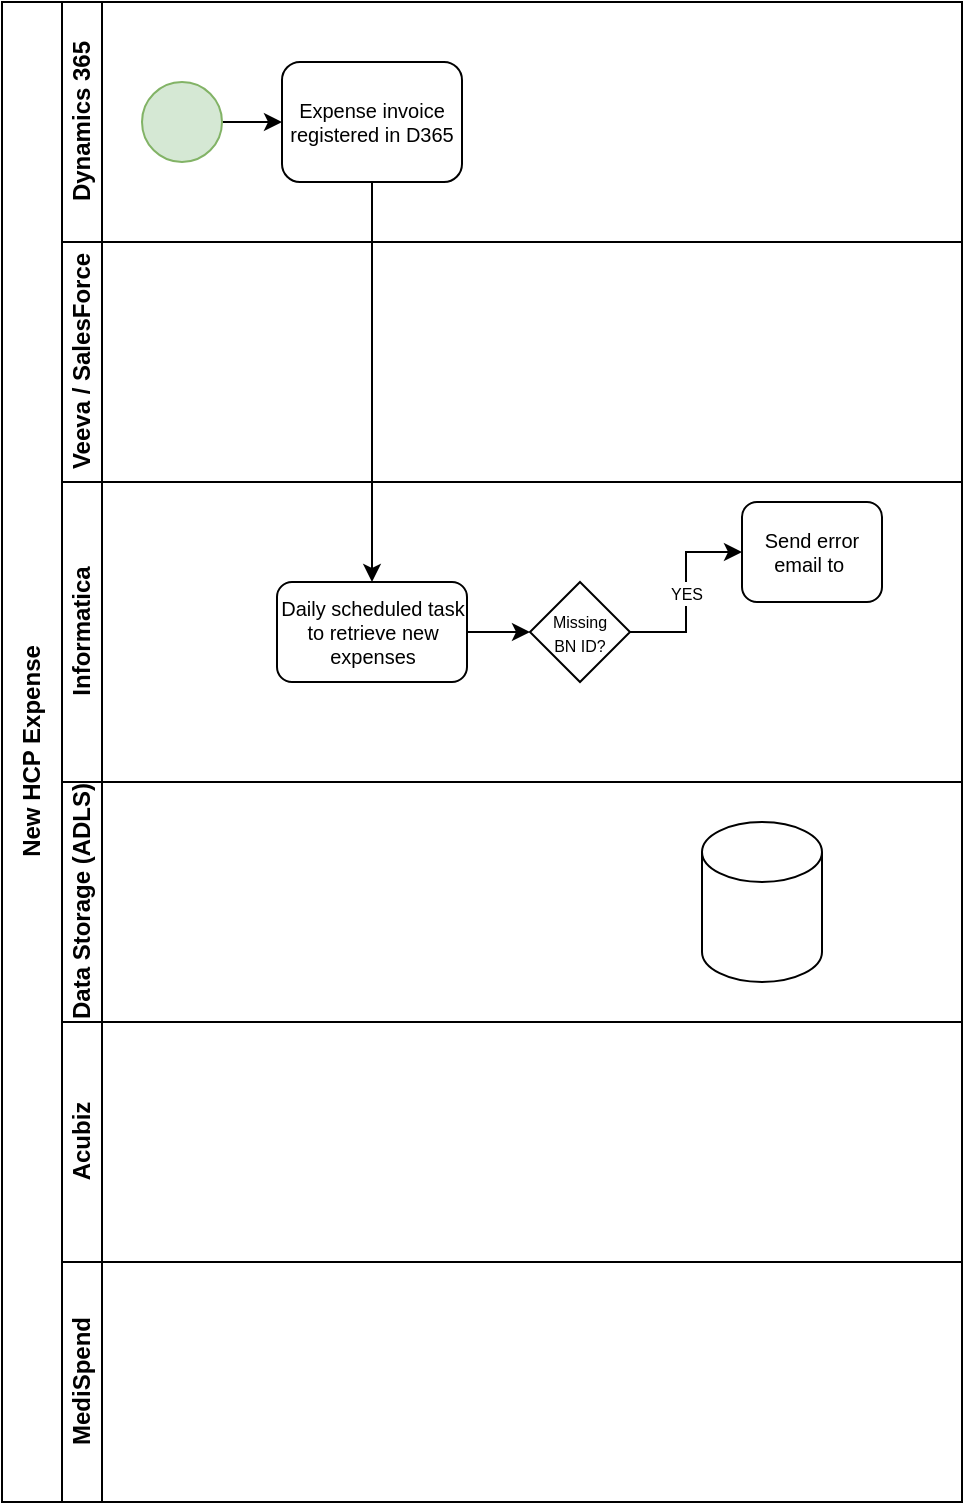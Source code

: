 <mxfile version="20.6.0" type="github">
  <diagram id="prtHgNgQTEPvFCAcTncT" name="Page-1">
    <mxGraphModel dx="538" dy="767" grid="1" gridSize="10" guides="1" tooltips="1" connect="1" arrows="1" fold="1" page="1" pageScale="1" pageWidth="827" pageHeight="1169" math="0" shadow="0">
      <root>
        <mxCell id="0" />
        <mxCell id="1" parent="0" />
        <mxCell id="dNxyNK7c78bLwvsdeMH5-19" value="New HCP Expense" style="swimlane;html=1;childLayout=stackLayout;resizeParent=1;resizeParentMax=0;horizontal=0;startSize=30;horizontalStack=0;" parent="1" vertex="1">
          <mxGeometry x="100" y="120" width="480" height="750" as="geometry" />
        </mxCell>
        <mxCell id="dNxyNK7c78bLwvsdeMH5-20" value="Dynamics 365" style="swimlane;html=1;startSize=20;horizontal=0;" parent="dNxyNK7c78bLwvsdeMH5-19" vertex="1">
          <mxGeometry x="30" width="450" height="120" as="geometry" />
        </mxCell>
        <mxCell id="dNxyNK7c78bLwvsdeMH5-25" value="" style="edgeStyle=orthogonalEdgeStyle;rounded=0;orthogonalLoop=1;jettySize=auto;html=1;entryX=0;entryY=0.5;entryDx=0;entryDy=0;" parent="dNxyNK7c78bLwvsdeMH5-20" source="dNxyNK7c78bLwvsdeMH5-23" target="CIw5gSJTklbzx09EW9PK-27" edge="1">
          <mxGeometry relative="1" as="geometry">
            <mxPoint x="120" y="60.0" as="targetPoint" />
          </mxGeometry>
        </mxCell>
        <mxCell id="dNxyNK7c78bLwvsdeMH5-23" value="" style="ellipse;whiteSpace=wrap;html=1;fillColor=#d5e8d4;strokeColor=#82b366;" parent="dNxyNK7c78bLwvsdeMH5-20" vertex="1">
          <mxGeometry x="40" y="40" width="40" height="40" as="geometry" />
        </mxCell>
        <mxCell id="CIw5gSJTklbzx09EW9PK-27" value="Expense invoice registered in D365" style="rounded=1;whiteSpace=wrap;html=1;fontSize=10;" vertex="1" parent="dNxyNK7c78bLwvsdeMH5-20">
          <mxGeometry x="110" y="30" width="90" height="60" as="geometry" />
        </mxCell>
        <mxCell id="dNxyNK7c78bLwvsdeMH5-21" value="Veeva / SalesForce" style="swimlane;html=1;startSize=20;horizontal=0;" parent="dNxyNK7c78bLwvsdeMH5-19" vertex="1">
          <mxGeometry x="30" y="120" width="450" height="120" as="geometry" />
        </mxCell>
        <mxCell id="dNxyNK7c78bLwvsdeMH5-22" value="Informatica" style="swimlane;html=1;startSize=20;horizontal=0;" parent="dNxyNK7c78bLwvsdeMH5-19" vertex="1">
          <mxGeometry x="30" y="240" width="450" height="150" as="geometry" />
        </mxCell>
        <mxCell id="CIw5gSJTklbzx09EW9PK-29" value="&lt;span style=&quot;font-size: 8px;&quot;&gt;YES&lt;/span&gt;" style="edgeStyle=orthogonalEdgeStyle;rounded=0;orthogonalLoop=1;jettySize=auto;html=1;exitX=1;exitY=0.5;exitDx=0;exitDy=0;entryX=0;entryY=0.5;entryDx=0;entryDy=0;fontSize=10;" edge="1" parent="dNxyNK7c78bLwvsdeMH5-22" source="CIw5gSJTklbzx09EW9PK-23" target="CIw5gSJTklbzx09EW9PK-28">
          <mxGeometry relative="1" as="geometry" />
        </mxCell>
        <mxCell id="CIw5gSJTklbzx09EW9PK-23" value="&lt;font style=&quot;font-size: 8px;&quot;&gt;Missing &lt;br&gt;BN ID?&lt;/font&gt;" style="rhombus;whiteSpace=wrap;html=1;fontSize=10;" vertex="1" parent="dNxyNK7c78bLwvsdeMH5-22">
          <mxGeometry x="234" y="50" width="50" height="50" as="geometry" />
        </mxCell>
        <mxCell id="CIw5gSJTklbzx09EW9PK-21" style="edgeStyle=orthogonalEdgeStyle;rounded=0;orthogonalLoop=1;jettySize=auto;html=1;fontSize=10;entryX=0;entryY=0.5;entryDx=0;entryDy=0;exitX=1;exitY=0.5;exitDx=0;exitDy=0;" edge="1" parent="dNxyNK7c78bLwvsdeMH5-22" source="CIw5gSJTklbzx09EW9PK-26" target="CIw5gSJTklbzx09EW9PK-23">
          <mxGeometry relative="1" as="geometry">
            <mxPoint x="215" y="60.034" as="sourcePoint" />
            <mxPoint x="330" y="20" as="targetPoint" />
          </mxGeometry>
        </mxCell>
        <mxCell id="CIw5gSJTklbzx09EW9PK-26" value="Daily scheduled task to retrieve new expenses" style="rounded=1;whiteSpace=wrap;html=1;fontSize=10;" vertex="1" parent="dNxyNK7c78bLwvsdeMH5-22">
          <mxGeometry x="107.5" y="50" width="95" height="50" as="geometry" />
        </mxCell>
        <mxCell id="CIw5gSJTklbzx09EW9PK-28" value="Send error email to&amp;nbsp;" style="rounded=1;whiteSpace=wrap;html=1;fontSize=10;" vertex="1" parent="dNxyNK7c78bLwvsdeMH5-22">
          <mxGeometry x="340" y="10" width="70" height="50" as="geometry" />
        </mxCell>
        <mxCell id="CIw5gSJTklbzx09EW9PK-5" value="Data Storage (ADLS)" style="swimlane;html=1;startSize=20;horizontal=0;" vertex="1" parent="dNxyNK7c78bLwvsdeMH5-19">
          <mxGeometry x="30" y="390" width="450" height="120" as="geometry" />
        </mxCell>
        <mxCell id="CIw5gSJTklbzx09EW9PK-22" value="" style="shape=cylinder3;whiteSpace=wrap;html=1;boundedLbl=1;backgroundOutline=1;size=15;fontSize=10;" vertex="1" parent="CIw5gSJTklbzx09EW9PK-5">
          <mxGeometry x="320" y="20" width="60" height="80" as="geometry" />
        </mxCell>
        <mxCell id="CIw5gSJTklbzx09EW9PK-9" value="Acubiz" style="swimlane;html=1;startSize=20;horizontal=0;" vertex="1" parent="dNxyNK7c78bLwvsdeMH5-19">
          <mxGeometry x="30" y="510" width="450" height="120" as="geometry" />
        </mxCell>
        <mxCell id="CIw5gSJTklbzx09EW9PK-13" value="MediSpend" style="swimlane;html=1;startSize=20;horizontal=0;" vertex="1" parent="dNxyNK7c78bLwvsdeMH5-19">
          <mxGeometry x="30" y="630" width="450" height="120" as="geometry" />
        </mxCell>
        <mxCell id="CIw5gSJTklbzx09EW9PK-17" style="edgeStyle=orthogonalEdgeStyle;rounded=0;orthogonalLoop=1;jettySize=auto;html=1;entryX=0.5;entryY=0;entryDx=0;entryDy=0;" edge="1" parent="dNxyNK7c78bLwvsdeMH5-19" source="CIw5gSJTklbzx09EW9PK-27" target="CIw5gSJTklbzx09EW9PK-26">
          <mxGeometry relative="1" as="geometry">
            <mxPoint x="195" y="90.0" as="sourcePoint" />
            <mxPoint x="195" y="270" as="targetPoint" />
          </mxGeometry>
        </mxCell>
      </root>
    </mxGraphModel>
  </diagram>
</mxfile>
